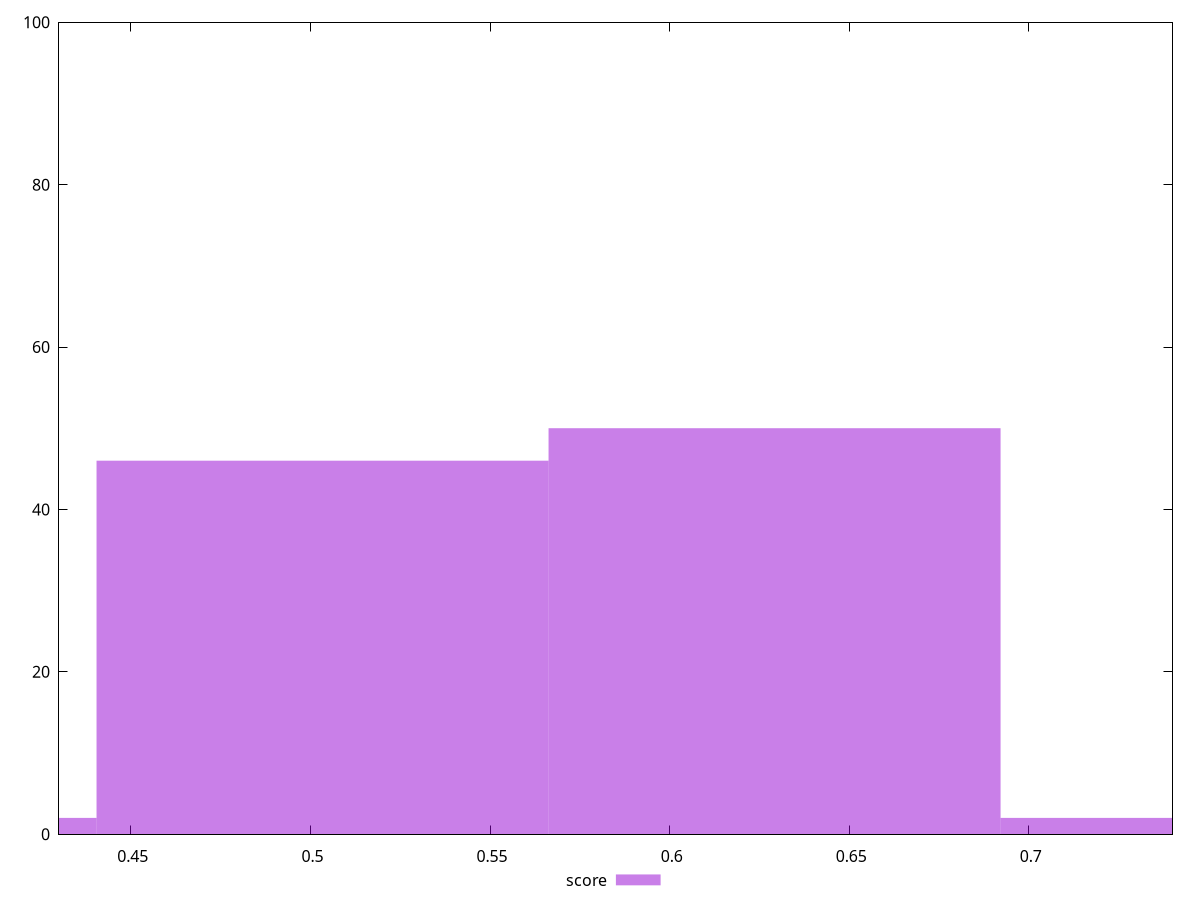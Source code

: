 reset

$score <<EOF
0.5033695357470316 46
0.6292119196837895 50
0.7550543036205474 2
0.3775271518102737 2
EOF

set key outside below
set boxwidth 0.1258423839367579
set xrange [0.43:0.74]
set yrange [0:100]
set trange [0:100]
set style fill transparent solid 0.5 noborder
set terminal svg size 640, 490 enhanced background rgb 'white'
set output "report_00015_2021-02-09T16-11-33.973Z/render-blocking-resources/samples/pages+cached+noadtech+nomedia/score/histogram.svg"

plot $score title "score" with boxes

reset
